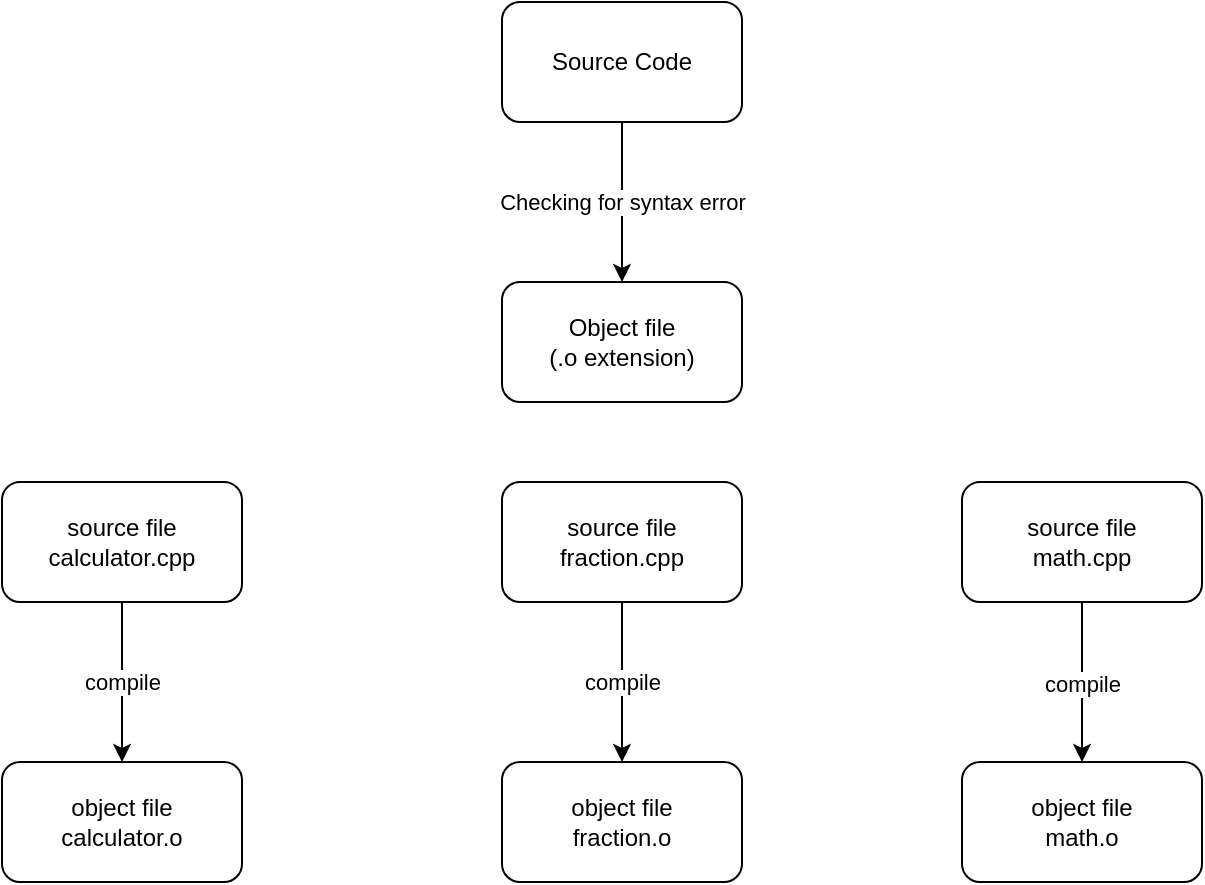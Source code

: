 <mxfile>
    <diagram id="tYzAap4HUbZaijhKtSoC" name="Page-1">
        <mxGraphModel dx="765" dy="615" grid="1" gridSize="10" guides="1" tooltips="1" connect="1" arrows="1" fold="1" page="1" pageScale="1" pageWidth="850" pageHeight="1100" math="0" shadow="0">
            <root>
                <mxCell id="0"/>
                <mxCell id="1" parent="0"/>
                <mxCell id="4" value="Checking for syntax error" style="edgeStyle=none;html=1;" edge="1" parent="1" source="2" target="3">
                    <mxGeometry relative="1" as="geometry"/>
                </mxCell>
                <mxCell id="2" value="Source Code" style="rounded=1;whiteSpace=wrap;html=1;" vertex="1" parent="1">
                    <mxGeometry x="320" y="30" width="120" height="60" as="geometry"/>
                </mxCell>
                <mxCell id="3" value="Object file&lt;br&gt;(.o extension)" style="whiteSpace=wrap;html=1;rounded=1;" vertex="1" parent="1">
                    <mxGeometry x="320" y="170" width="120" height="60" as="geometry"/>
                </mxCell>
                <mxCell id="11" value="" style="group" vertex="1" connectable="0" parent="1">
                    <mxGeometry x="70" y="270" width="120" height="200" as="geometry"/>
                </mxCell>
                <mxCell id="5" value="source file&lt;br&gt;calculator.cpp" style="rounded=1;whiteSpace=wrap;html=1;" vertex="1" parent="11">
                    <mxGeometry width="120" height="60" as="geometry"/>
                </mxCell>
                <mxCell id="6" value="object file&lt;br&gt;calculator.o" style="whiteSpace=wrap;html=1;rounded=1;" vertex="1" parent="11">
                    <mxGeometry y="140" width="120" height="60" as="geometry"/>
                </mxCell>
                <mxCell id="7" value="compile" style="edgeStyle=none;html=1;" edge="1" parent="11" source="5" target="6">
                    <mxGeometry relative="1" as="geometry"/>
                </mxCell>
                <mxCell id="12" value="" style="group" vertex="1" connectable="0" parent="1">
                    <mxGeometry x="320" y="270" width="120" height="200" as="geometry"/>
                </mxCell>
                <mxCell id="13" value="source file&lt;br&gt;fraction.cpp" style="rounded=1;whiteSpace=wrap;html=1;" vertex="1" parent="12">
                    <mxGeometry width="120" height="60" as="geometry"/>
                </mxCell>
                <mxCell id="14" value="object file&lt;br&gt;fraction.o" style="whiteSpace=wrap;html=1;rounded=1;" vertex="1" parent="12">
                    <mxGeometry y="140" width="120" height="60" as="geometry"/>
                </mxCell>
                <mxCell id="15" value="compile" style="edgeStyle=none;html=1;" edge="1" parent="12" source="13" target="14">
                    <mxGeometry relative="1" as="geometry"/>
                </mxCell>
                <mxCell id="16" value="" style="group" vertex="1" connectable="0" parent="1">
                    <mxGeometry x="550" y="270" width="120" height="200" as="geometry"/>
                </mxCell>
                <mxCell id="17" value="source file&lt;br&gt;math.cpp" style="rounded=1;whiteSpace=wrap;html=1;" vertex="1" parent="16">
                    <mxGeometry width="120" height="60" as="geometry"/>
                </mxCell>
                <mxCell id="18" value="object file&lt;br&gt;math.o" style="whiteSpace=wrap;html=1;rounded=1;" vertex="1" parent="16">
                    <mxGeometry y="140" width="120" height="60" as="geometry"/>
                </mxCell>
                <mxCell id="19" value="" style="edgeStyle=none;html=1;" edge="1" parent="16" source="17" target="18">
                    <mxGeometry relative="1" as="geometry"/>
                </mxCell>
                <mxCell id="20" value="compile" style="edgeLabel;html=1;align=center;verticalAlign=middle;resizable=0;points=[];" vertex="1" connectable="0" parent="19">
                    <mxGeometry x="0.235" y="1" relative="1" as="geometry">
                        <mxPoint x="-1" y="-9" as="offset"/>
                    </mxGeometry>
                </mxCell>
            </root>
        </mxGraphModel>
    </diagram>
</mxfile>